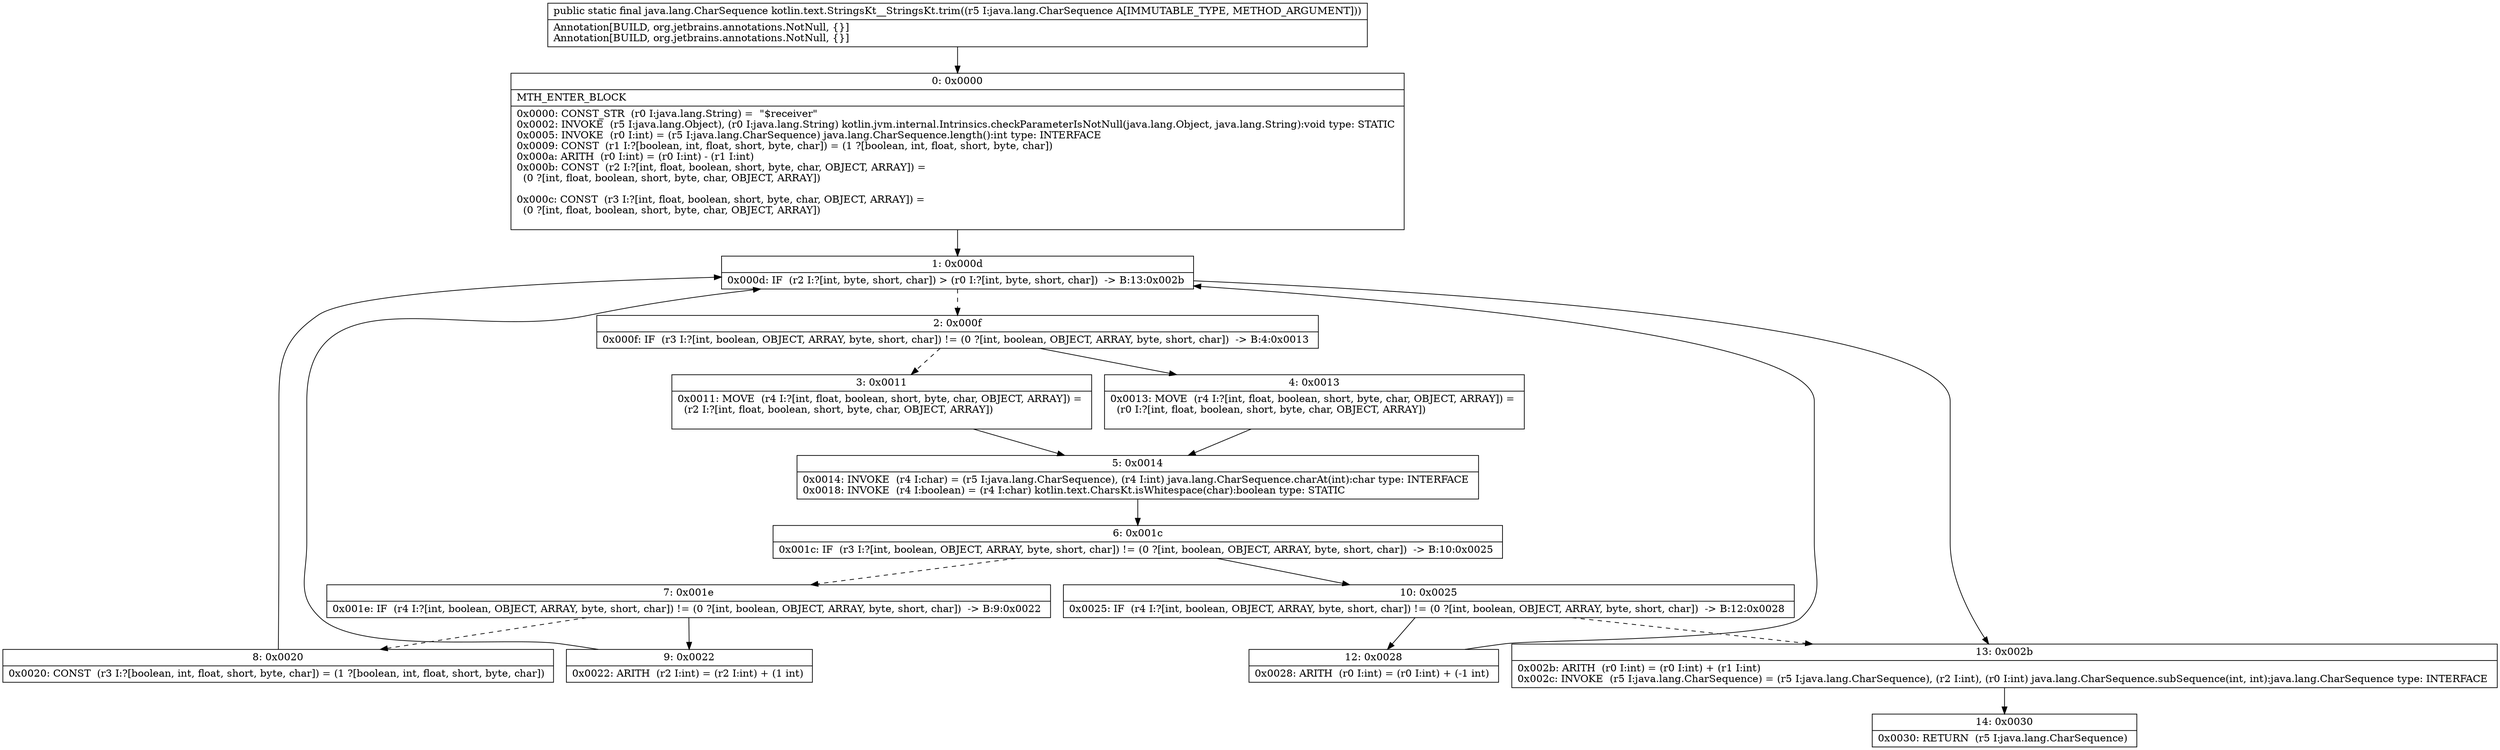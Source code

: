 digraph "CFG forkotlin.text.StringsKt__StringsKt.trim(Ljava\/lang\/CharSequence;)Ljava\/lang\/CharSequence;" {
Node_0 [shape=record,label="{0\:\ 0x0000|MTH_ENTER_BLOCK\l|0x0000: CONST_STR  (r0 I:java.lang.String) =  \"$receiver\" \l0x0002: INVOKE  (r5 I:java.lang.Object), (r0 I:java.lang.String) kotlin.jvm.internal.Intrinsics.checkParameterIsNotNull(java.lang.Object, java.lang.String):void type: STATIC \l0x0005: INVOKE  (r0 I:int) = (r5 I:java.lang.CharSequence) java.lang.CharSequence.length():int type: INTERFACE \l0x0009: CONST  (r1 I:?[boolean, int, float, short, byte, char]) = (1 ?[boolean, int, float, short, byte, char]) \l0x000a: ARITH  (r0 I:int) = (r0 I:int) \- (r1 I:int) \l0x000b: CONST  (r2 I:?[int, float, boolean, short, byte, char, OBJECT, ARRAY]) = \l  (0 ?[int, float, boolean, short, byte, char, OBJECT, ARRAY])\l \l0x000c: CONST  (r3 I:?[int, float, boolean, short, byte, char, OBJECT, ARRAY]) = \l  (0 ?[int, float, boolean, short, byte, char, OBJECT, ARRAY])\l \l}"];
Node_1 [shape=record,label="{1\:\ 0x000d|0x000d: IF  (r2 I:?[int, byte, short, char]) \> (r0 I:?[int, byte, short, char])  \-\> B:13:0x002b \l}"];
Node_2 [shape=record,label="{2\:\ 0x000f|0x000f: IF  (r3 I:?[int, boolean, OBJECT, ARRAY, byte, short, char]) != (0 ?[int, boolean, OBJECT, ARRAY, byte, short, char])  \-\> B:4:0x0013 \l}"];
Node_3 [shape=record,label="{3\:\ 0x0011|0x0011: MOVE  (r4 I:?[int, float, boolean, short, byte, char, OBJECT, ARRAY]) = \l  (r2 I:?[int, float, boolean, short, byte, char, OBJECT, ARRAY])\l \l}"];
Node_4 [shape=record,label="{4\:\ 0x0013|0x0013: MOVE  (r4 I:?[int, float, boolean, short, byte, char, OBJECT, ARRAY]) = \l  (r0 I:?[int, float, boolean, short, byte, char, OBJECT, ARRAY])\l \l}"];
Node_5 [shape=record,label="{5\:\ 0x0014|0x0014: INVOKE  (r4 I:char) = (r5 I:java.lang.CharSequence), (r4 I:int) java.lang.CharSequence.charAt(int):char type: INTERFACE \l0x0018: INVOKE  (r4 I:boolean) = (r4 I:char) kotlin.text.CharsKt.isWhitespace(char):boolean type: STATIC \l}"];
Node_6 [shape=record,label="{6\:\ 0x001c|0x001c: IF  (r3 I:?[int, boolean, OBJECT, ARRAY, byte, short, char]) != (0 ?[int, boolean, OBJECT, ARRAY, byte, short, char])  \-\> B:10:0x0025 \l}"];
Node_7 [shape=record,label="{7\:\ 0x001e|0x001e: IF  (r4 I:?[int, boolean, OBJECT, ARRAY, byte, short, char]) != (0 ?[int, boolean, OBJECT, ARRAY, byte, short, char])  \-\> B:9:0x0022 \l}"];
Node_8 [shape=record,label="{8\:\ 0x0020|0x0020: CONST  (r3 I:?[boolean, int, float, short, byte, char]) = (1 ?[boolean, int, float, short, byte, char]) \l}"];
Node_9 [shape=record,label="{9\:\ 0x0022|0x0022: ARITH  (r2 I:int) = (r2 I:int) + (1 int) \l}"];
Node_10 [shape=record,label="{10\:\ 0x0025|0x0025: IF  (r4 I:?[int, boolean, OBJECT, ARRAY, byte, short, char]) != (0 ?[int, boolean, OBJECT, ARRAY, byte, short, char])  \-\> B:12:0x0028 \l}"];
Node_12 [shape=record,label="{12\:\ 0x0028|0x0028: ARITH  (r0 I:int) = (r0 I:int) + (\-1 int) \l}"];
Node_13 [shape=record,label="{13\:\ 0x002b|0x002b: ARITH  (r0 I:int) = (r0 I:int) + (r1 I:int) \l0x002c: INVOKE  (r5 I:java.lang.CharSequence) = (r5 I:java.lang.CharSequence), (r2 I:int), (r0 I:int) java.lang.CharSequence.subSequence(int, int):java.lang.CharSequence type: INTERFACE \l}"];
Node_14 [shape=record,label="{14\:\ 0x0030|0x0030: RETURN  (r5 I:java.lang.CharSequence) \l}"];
MethodNode[shape=record,label="{public static final java.lang.CharSequence kotlin.text.StringsKt__StringsKt.trim((r5 I:java.lang.CharSequence A[IMMUTABLE_TYPE, METHOD_ARGUMENT]))  | Annotation[BUILD, org.jetbrains.annotations.NotNull, \{\}]\lAnnotation[BUILD, org.jetbrains.annotations.NotNull, \{\}]\l}"];
MethodNode -> Node_0;
Node_0 -> Node_1;
Node_1 -> Node_2[style=dashed];
Node_1 -> Node_13;
Node_2 -> Node_3[style=dashed];
Node_2 -> Node_4;
Node_3 -> Node_5;
Node_4 -> Node_5;
Node_5 -> Node_6;
Node_6 -> Node_7[style=dashed];
Node_6 -> Node_10;
Node_7 -> Node_8[style=dashed];
Node_7 -> Node_9;
Node_8 -> Node_1;
Node_9 -> Node_1;
Node_10 -> Node_12;
Node_10 -> Node_13[style=dashed];
Node_12 -> Node_1;
Node_13 -> Node_14;
}

